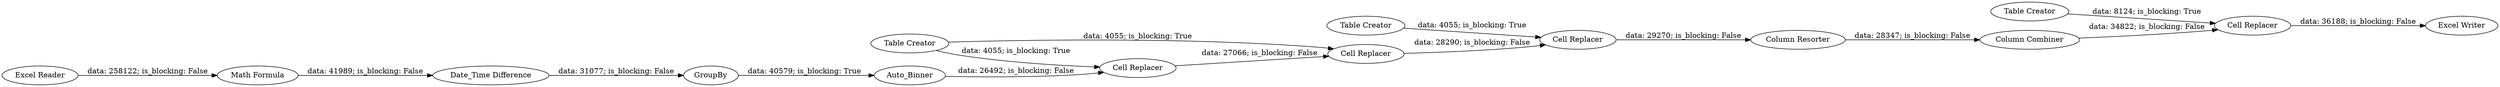 digraph {
	"-7345973862519159616_15" [label="Column Combiner"]
	"-7345973862519159616_2" [label="Math Formula"]
	"-7345973862519159616_7" [label="Table Creator"]
	"-7345973862519159616_9" [label="Table Creator"]
	"-7345973862519159616_10" [label="Cell Replacer"]
	"-7345973862519159616_14" [label="Table Creator"]
	"-7345973862519159616_12" [label="Column Resorter"]
	"-7345973862519159616_8" [label="Cell Replacer"]
	"-7345973862519159616_4" [label=GroupBy]
	"-7345973862519159616_5" [label=Auto_Binner]
	"-7345973862519159616_6" [label="Cell Replacer"]
	"-7345973862519159616_11" [label="Excel Writer"]
	"-7345973862519159616_3" [label="Date_Time Difference"]
	"-7345973862519159616_1" [label="Excel Reader"]
	"-7345973862519159616_16" [label="Cell Replacer"]
	"-7345973862519159616_9" -> "-7345973862519159616_10" [label="data: 4055; is_blocking: True"]
	"-7345973862519159616_6" -> "-7345973862519159616_8" [label="data: 27066; is_blocking: False"]
	"-7345973862519159616_4" -> "-7345973862519159616_5" [label="data: 40579; is_blocking: True"]
	"-7345973862519159616_8" -> "-7345973862519159616_10" [label="data: 28290; is_blocking: False"]
	"-7345973862519159616_3" -> "-7345973862519159616_4" [label="data: 31077; is_blocking: False"]
	"-7345973862519159616_15" -> "-7345973862519159616_16" [label="data: 34822; is_blocking: False"]
	"-7345973862519159616_7" -> "-7345973862519159616_8" [label="data: 4055; is_blocking: True"]
	"-7345973862519159616_10" -> "-7345973862519159616_12" [label="data: 29270; is_blocking: False"]
	"-7345973862519159616_12" -> "-7345973862519159616_15" [label="data: 28347; is_blocking: False"]
	"-7345973862519159616_1" -> "-7345973862519159616_2" [label="data: 258122; is_blocking: False"]
	"-7345973862519159616_5" -> "-7345973862519159616_6" [label="data: 26492; is_blocking: False"]
	"-7345973862519159616_7" -> "-7345973862519159616_6" [label="data: 4055; is_blocking: True"]
	"-7345973862519159616_16" -> "-7345973862519159616_11" [label="data: 36188; is_blocking: False"]
	"-7345973862519159616_2" -> "-7345973862519159616_3" [label="data: 41989; is_blocking: False"]
	"-7345973862519159616_14" -> "-7345973862519159616_16" [label="data: 8124; is_blocking: True"]
	rankdir=LR
}
